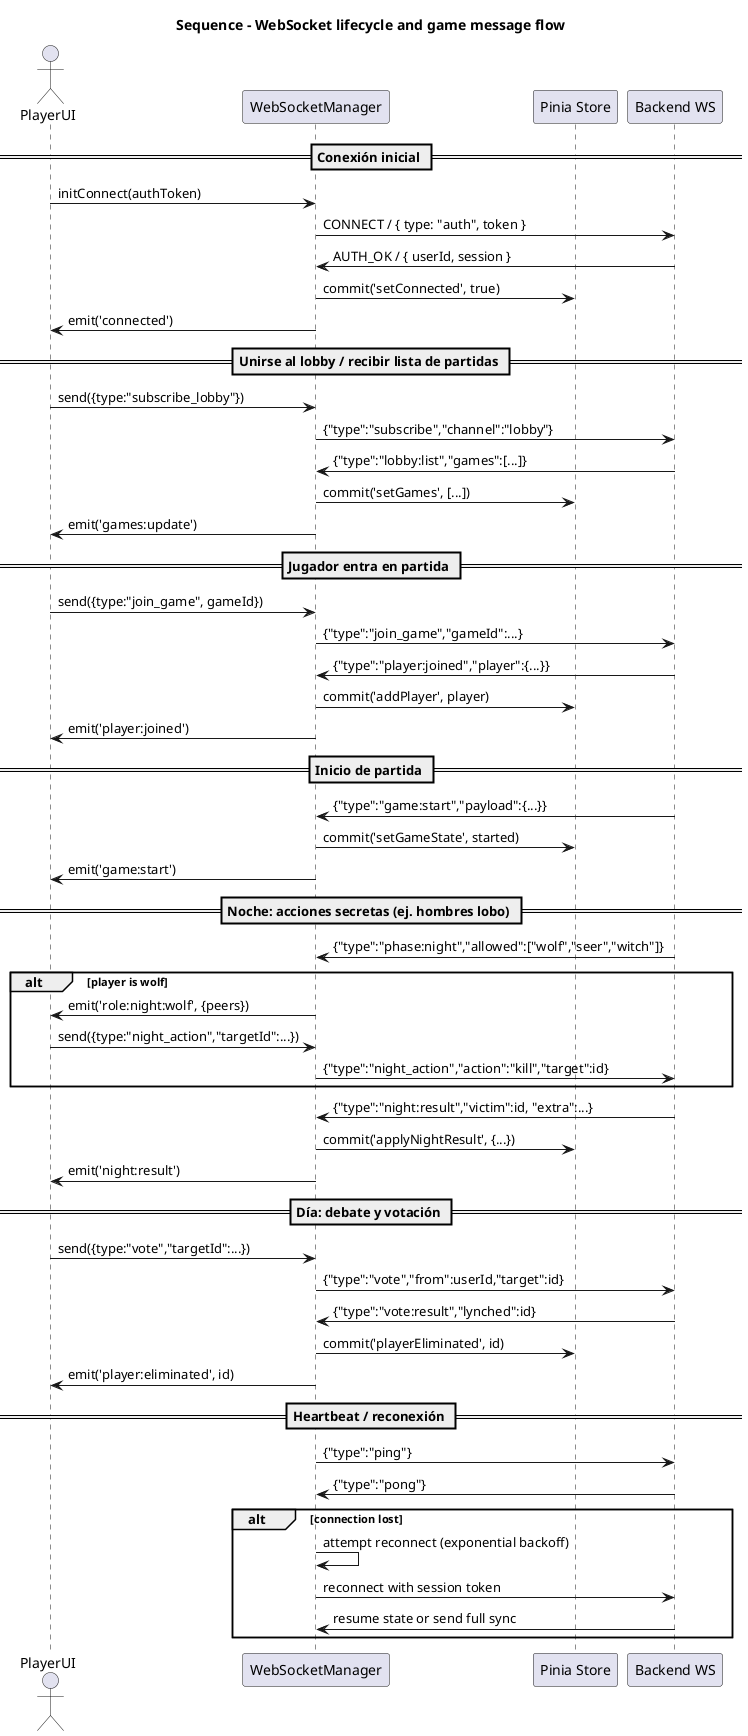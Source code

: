 @startuml WebSocket lifecycle
title Sequence - WebSocket lifecycle and game message flow

actor PlayerUI as UI
participant "WebSocketManager" as WS
participant "Pinia Store" as Store
participant "Backend WS" as Server

== Conexión inicial ==
UI -> WS : initConnect(authToken)
WS -> Server : CONNECT / { type: "auth", token }
Server -> WS : AUTH_OK / { userId, session }
WS -> Store : commit('setConnected', true)
WS -> UI : emit('connected')

== Unirse al lobby / recibir lista de partidas ==
UI -> WS : send({type:"subscribe_lobby"})
WS -> Server : {"type":"subscribe","channel":"lobby"}
Server -> WS : {"type":"lobby:list","games":[...]}
WS -> Store : commit('setGames', [...])
WS -> UI : emit('games:update')

== Jugador entra en partida ==
UI -> WS : send({type:"join_game", gameId})
WS -> Server : {"type":"join_game","gameId":...}
Server -> WS : {"type":"player:joined","player":{...}}
WS -> Store : commit('addPlayer', player)
WS -> UI : emit('player:joined')

== Inicio de partida ==
Server -> WS : {"type":"game:start","payload":{...}}
WS -> Store : commit('setGameState', started)
WS -> UI : emit('game:start')

== Noche: acciones secretas (ej. hombres lobo) ==
Server -> WS : {"type":"phase:night","allowed":["wolf","seer","witch"]}
alt player is wolf
  WS -> UI : emit('role:night:wolf', {peers})
  UI -> WS : send({type:"night_action","targetId":...})
  WS -> Server : {"type":"night_action","action":"kill","target":id}
end
Server -> WS : {"type":"night:result","victim":id, "extra":...}
WS -> Store : commit('applyNightResult', {...})
WS -> UI : emit('night:result')

== Día: debate y votación ==
UI -> WS : send({type:"vote","targetId":...})
WS -> Server : {"type":"vote","from":userId,"target":id}
Server -> WS : {"type":"vote:result","lynched":id}
WS -> Store : commit('playerEliminated', id)
WS -> UI : emit('player:eliminated', id)

== Heartbeat / reconexión ==
WS -> Server : {"type":"ping"}
Server -> WS : {"type":"pong"}
alt connection lost
  WS -> WS : attempt reconnect (exponential backoff)
  WS -> Server : reconnect with session token
  Server -> WS : resume state or send full sync
end

@enduml
